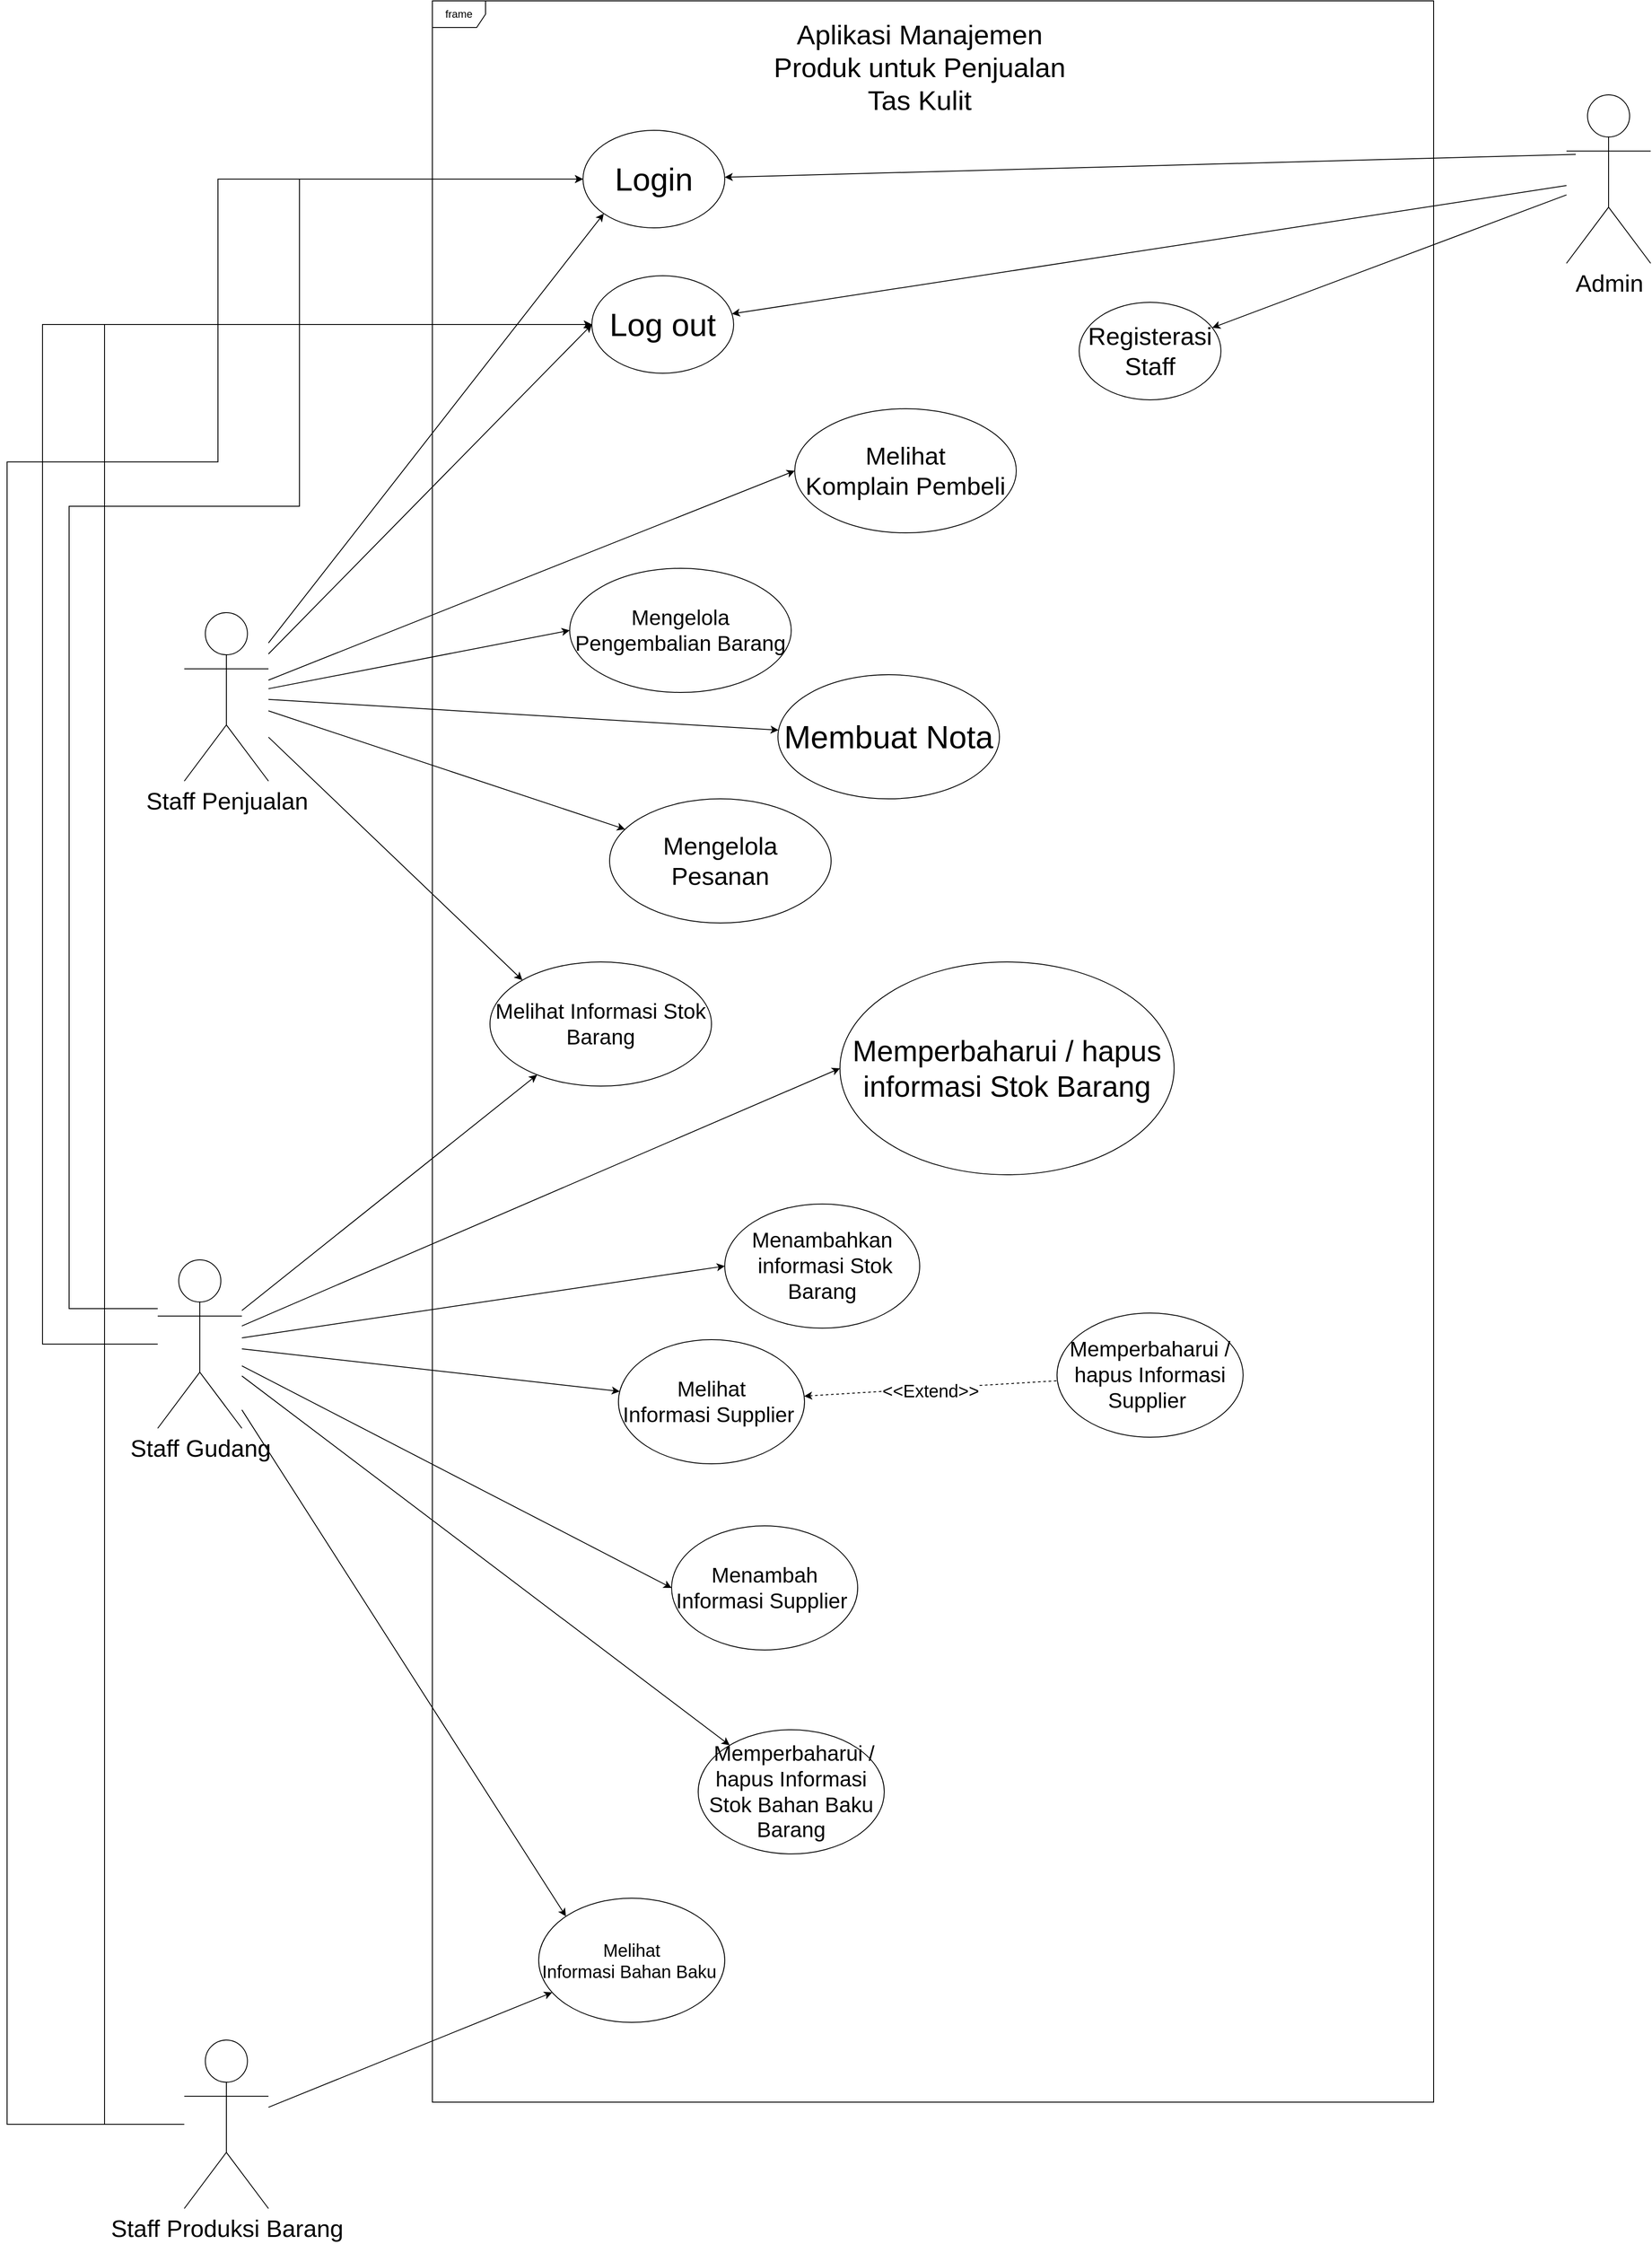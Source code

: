 <mxfile version="21.1.4" type="github">
  <diagram name="Page-1" id="xjvxwk_3kaTPLV7VPJxn">
    <mxGraphModel dx="2754" dy="2403" grid="1" gridSize="10" guides="1" tooltips="1" connect="1" arrows="1" fold="1" page="1" pageScale="1" pageWidth="1169" pageHeight="827" math="0" shadow="0">
      <root>
        <mxCell id="0" />
        <mxCell id="1" parent="0" />
        <mxCell id="IXw6Qi-PNi6ADlv29cn4-34" style="rounded=0;orthogonalLoop=1;jettySize=auto;html=1;" parent="1" source="IXw6Qi-PNi6ADlv29cn4-1" target="IXw6Qi-PNi6ADlv29cn4-30" edge="1">
          <mxGeometry relative="1" as="geometry" />
        </mxCell>
        <mxCell id="IXw6Qi-PNi6ADlv29cn4-37" style="rounded=0;orthogonalLoop=1;jettySize=auto;html=1;entryX=0;entryY=0.5;entryDx=0;entryDy=0;" parent="1" source="IXw6Qi-PNi6ADlv29cn4-1" target="IXw6Qi-PNi6ADlv29cn4-35" edge="1">
          <mxGeometry relative="1" as="geometry" />
        </mxCell>
        <mxCell id="IXw6Qi-PNi6ADlv29cn4-61" style="edgeStyle=none;rounded=0;orthogonalLoop=1;jettySize=auto;html=1;" parent="1" source="IXw6Qi-PNi6ADlv29cn4-1" target="IXw6Qi-PNi6ADlv29cn4-49" edge="1">
          <mxGeometry relative="1" as="geometry" />
        </mxCell>
        <mxCell id="IXw6Qi-PNi6ADlv29cn4-66" style="edgeStyle=none;rounded=0;orthogonalLoop=1;jettySize=auto;html=1;entryX=0;entryY=0;entryDx=0;entryDy=0;" parent="1" source="IXw6Qi-PNi6ADlv29cn4-1" target="IXw6Qi-PNi6ADlv29cn4-50" edge="1">
          <mxGeometry relative="1" as="geometry" />
        </mxCell>
        <mxCell id="IXw6Qi-PNi6ADlv29cn4-67" style="edgeStyle=orthogonalEdgeStyle;rounded=0;orthogonalLoop=1;jettySize=auto;html=1;" parent="1" source="IXw6Qi-PNi6ADlv29cn4-1" target="IXw6Qi-PNi6ADlv29cn4-13" edge="1">
          <mxGeometry relative="1" as="geometry">
            <Array as="points">
              <mxPoint x="100" y="805" />
              <mxPoint x="100" y="-100" />
              <mxPoint x="360" y="-100" />
              <mxPoint x="360" y="-469" />
            </Array>
          </mxGeometry>
        </mxCell>
        <mxCell id="IXw6Qi-PNi6ADlv29cn4-69" style="edgeStyle=none;rounded=0;orthogonalLoop=1;jettySize=auto;html=1;entryX=0;entryY=0.5;entryDx=0;entryDy=0;" parent="1" source="IXw6Qi-PNi6ADlv29cn4-1" target="IXw6Qi-PNi6ADlv29cn4-68" edge="1">
          <mxGeometry relative="1" as="geometry" />
        </mxCell>
        <mxCell id="IXw6Qi-PNi6ADlv29cn4-82" style="edgeStyle=elbowEdgeStyle;rounded=0;orthogonalLoop=1;jettySize=auto;html=1;" parent="1" source="IXw6Qi-PNi6ADlv29cn4-1" target="IXw6Qi-PNi6ADlv29cn4-80" edge="1">
          <mxGeometry relative="1" as="geometry">
            <Array as="points">
              <mxPoint x="70" y="270" />
            </Array>
          </mxGeometry>
        </mxCell>
        <mxCell id="ZU9HFq3ehsjZUplSAfVW-4" style="rounded=0;orthogonalLoop=1;jettySize=auto;html=1;" parent="1" source="IXw6Qi-PNi6ADlv29cn4-1" target="IXw6Qi-PNi6ADlv29cn4-28" edge="1">
          <mxGeometry relative="1" as="geometry" />
        </mxCell>
        <mxCell id="ZU9HFq3ehsjZUplSAfVW-11" style="rounded=0;orthogonalLoop=1;jettySize=auto;html=1;entryX=0;entryY=0.5;entryDx=0;entryDy=0;" parent="1" source="IXw6Qi-PNi6ADlv29cn4-1" target="IXw6Qi-PNi6ADlv29cn4-25" edge="1">
          <mxGeometry relative="1" as="geometry" />
        </mxCell>
        <mxCell id="IXw6Qi-PNi6ADlv29cn4-1" value="Staff Gudang" style="shape=umlActor;verticalLabelPosition=bottom;verticalAlign=top;html=1;fontSize=27;" parent="1" vertex="1">
          <mxGeometry x="200" y="750" width="95" height="190" as="geometry" />
        </mxCell>
        <mxCell id="IXw6Qi-PNi6ADlv29cn4-6" value="frame" style="shape=umlFrame;whiteSpace=wrap;html=1;pointerEvents=0;" parent="1" vertex="1">
          <mxGeometry x="510" y="-670" width="1130" height="2370" as="geometry" />
        </mxCell>
        <mxCell id="IXw6Qi-PNi6ADlv29cn4-13" value="&lt;font style=&quot;font-size: 36px;&quot;&gt;Login&lt;/font&gt;" style="ellipse;whiteSpace=wrap;html=1;fontSize=20;" parent="1" vertex="1">
          <mxGeometry x="680" y="-524" width="160" height="110" as="geometry" />
        </mxCell>
        <mxCell id="IXw6Qi-PNi6ADlv29cn4-17" style="edgeStyle=orthogonalEdgeStyle;rounded=0;orthogonalLoop=1;jettySize=auto;html=1;exitX=0.5;exitY=1;exitDx=0;exitDy=0;" parent="1" edge="1">
          <mxGeometry relative="1" as="geometry">
            <mxPoint x="800" y="873" as="sourcePoint" />
            <mxPoint x="800" y="873" as="targetPoint" />
          </mxGeometry>
        </mxCell>
        <mxCell id="IXw6Qi-PNi6ADlv29cn4-53" style="edgeStyle=none;rounded=0;orthogonalLoop=1;jettySize=auto;html=1;entryX=0;entryY=1;entryDx=0;entryDy=0;" parent="1" source="IXw6Qi-PNi6ADlv29cn4-23" target="IXw6Qi-PNi6ADlv29cn4-13" edge="1">
          <mxGeometry relative="1" as="geometry" />
        </mxCell>
        <mxCell id="IXw6Qi-PNi6ADlv29cn4-64" style="edgeStyle=none;rounded=0;orthogonalLoop=1;jettySize=auto;html=1;entryX=0;entryY=0;entryDx=0;entryDy=0;" parent="1" source="IXw6Qi-PNi6ADlv29cn4-23" target="IXw6Qi-PNi6ADlv29cn4-49" edge="1">
          <mxGeometry relative="1" as="geometry" />
        </mxCell>
        <mxCell id="IXw6Qi-PNi6ADlv29cn4-74" style="edgeStyle=none;rounded=0;orthogonalLoop=1;jettySize=auto;html=1;entryX=0;entryY=0.5;entryDx=0;entryDy=0;" parent="1" source="IXw6Qi-PNi6ADlv29cn4-23" target="IXw6Qi-PNi6ADlv29cn4-73" edge="1">
          <mxGeometry relative="1" as="geometry" />
        </mxCell>
        <mxCell id="IXw6Qi-PNi6ADlv29cn4-75" style="edgeStyle=none;rounded=0;orthogonalLoop=1;jettySize=auto;html=1;entryX=0;entryY=0.5;entryDx=0;entryDy=0;" parent="1" source="IXw6Qi-PNi6ADlv29cn4-23" target="IXw6Qi-PNi6ADlv29cn4-72" edge="1">
          <mxGeometry relative="1" as="geometry" />
        </mxCell>
        <mxCell id="IXw6Qi-PNi6ADlv29cn4-76" style="edgeStyle=none;rounded=0;orthogonalLoop=1;jettySize=auto;html=1;" parent="1" source="IXw6Qi-PNi6ADlv29cn4-23" target="IXw6Qi-PNi6ADlv29cn4-71" edge="1">
          <mxGeometry relative="1" as="geometry" />
        </mxCell>
        <mxCell id="IXw6Qi-PNi6ADlv29cn4-77" style="edgeStyle=none;rounded=0;orthogonalLoop=1;jettySize=auto;html=1;" parent="1" source="IXw6Qi-PNi6ADlv29cn4-23" target="IXw6Qi-PNi6ADlv29cn4-70" edge="1">
          <mxGeometry relative="1" as="geometry" />
        </mxCell>
        <mxCell id="IXw6Qi-PNi6ADlv29cn4-81" style="edgeStyle=none;rounded=0;orthogonalLoop=1;jettySize=auto;html=1;entryX=0;entryY=0.5;entryDx=0;entryDy=0;" parent="1" source="IXw6Qi-PNi6ADlv29cn4-23" target="IXw6Qi-PNi6ADlv29cn4-80" edge="1">
          <mxGeometry relative="1" as="geometry" />
        </mxCell>
        <mxCell id="IXw6Qi-PNi6ADlv29cn4-23" value="Staff Penjualan" style="shape=umlActor;verticalLabelPosition=bottom;verticalAlign=top;html=1;fontSize=27;" parent="1" vertex="1">
          <mxGeometry x="230" y="20" width="95" height="190" as="geometry" />
        </mxCell>
        <mxCell id="IXw6Qi-PNi6ADlv29cn4-55" style="edgeStyle=orthogonalEdgeStyle;rounded=0;orthogonalLoop=1;jettySize=auto;html=1;" parent="1" source="IXw6Qi-PNi6ADlv29cn4-24" target="IXw6Qi-PNi6ADlv29cn4-13" edge="1">
          <mxGeometry relative="1" as="geometry">
            <Array as="points">
              <mxPoint x="30" y="1725" />
              <mxPoint x="30" y="-150" />
              <mxPoint x="268" y="-150" />
              <mxPoint x="268" y="-469" />
            </Array>
          </mxGeometry>
        </mxCell>
        <mxCell id="IXw6Qi-PNi6ADlv29cn4-65" style="edgeStyle=none;rounded=0;orthogonalLoop=1;jettySize=auto;html=1;" parent="1" source="IXw6Qi-PNi6ADlv29cn4-24" target="IXw6Qi-PNi6ADlv29cn4-50" edge="1">
          <mxGeometry relative="1" as="geometry" />
        </mxCell>
        <mxCell id="IXw6Qi-PNi6ADlv29cn4-83" style="edgeStyle=elbowEdgeStyle;rounded=0;orthogonalLoop=1;jettySize=auto;html=1;" parent="1" source="IXw6Qi-PNi6ADlv29cn4-24" target="IXw6Qi-PNi6ADlv29cn4-80" edge="1">
          <mxGeometry relative="1" as="geometry">
            <Array as="points">
              <mxPoint x="140" y="310" />
            </Array>
          </mxGeometry>
        </mxCell>
        <mxCell id="IXw6Qi-PNi6ADlv29cn4-24" value="Staff Produksi Barang" style="shape=umlActor;verticalLabelPosition=bottom;verticalAlign=top;html=1;fontSize=27;" parent="1" vertex="1">
          <mxGeometry x="230" y="1630" width="95" height="190" as="geometry" />
        </mxCell>
        <mxCell id="IXw6Qi-PNi6ADlv29cn4-25" value="&lt;font style=&quot;font-size: 33px;&quot;&gt;Memperbaharui&amp;nbsp;/ hapus informasi Stok Barang&lt;/font&gt;" style="ellipse;whiteSpace=wrap;html=1;fontSize=33;" parent="1" vertex="1">
          <mxGeometry x="970" y="414" width="377.14" height="240" as="geometry" />
        </mxCell>
        <mxCell id="IXw6Qi-PNi6ADlv29cn4-27" value="Aplikasi Manajemen Produk untuk Penjualan Tas Kulit" style="text;html=1;strokeColor=none;fillColor=none;align=center;verticalAlign=middle;whiteSpace=wrap;rounded=0;fontSize=31;" parent="1" vertex="1">
          <mxGeometry x="880" y="-610" width="360" height="30" as="geometry" />
        </mxCell>
        <mxCell id="IXw6Qi-PNi6ADlv29cn4-28" value="&lt;font style=&quot;font-size: 24px;&quot;&gt;&amp;nbsp;Memperbaharui&amp;nbsp;/ hapus Informasi Stok Bahan Baku Barang&lt;/font&gt;" style="ellipse;whiteSpace=wrap;html=1;fontSize=20;" parent="1" vertex="1">
          <mxGeometry x="810" y="1280" width="210" height="140" as="geometry" />
        </mxCell>
        <mxCell id="IXw6Qi-PNi6ADlv29cn4-29" value="&lt;font style=&quot;font-size: 24px;&quot;&gt;Memperbaharui / hapus Informasi Supplier&amp;nbsp;&lt;/font&gt;" style="ellipse;whiteSpace=wrap;html=1;fontSize=20;" parent="1" vertex="1">
          <mxGeometry x="1215" y="810" width="210" height="140" as="geometry" />
        </mxCell>
        <mxCell id="IXw6Qi-PNi6ADlv29cn4-43" value="&lt;font style=&quot;font-size: 20px;&quot;&gt;&amp;lt;&amp;lt;Extend&amp;gt;&amp;gt;&lt;/font&gt;" style="edgeStyle=none;rounded=0;orthogonalLoop=1;jettySize=auto;html=1;dashed=1;endArrow=none;endFill=0;startArrow=classic;startFill=1;" parent="1" source="IXw6Qi-PNi6ADlv29cn4-30" target="IXw6Qi-PNi6ADlv29cn4-29" edge="1">
          <mxGeometry x="-0.01" y="-2" relative="1" as="geometry">
            <Array as="points" />
            <mxPoint x="1" as="offset" />
          </mxGeometry>
        </mxCell>
        <mxCell id="IXw6Qi-PNi6ADlv29cn4-30" value="&lt;font style=&quot;font-size: 24px;&quot;&gt;Melihat&lt;br&gt;Informasi Supplier&amp;nbsp;&lt;/font&gt;" style="ellipse;whiteSpace=wrap;html=1;fontSize=20;" parent="1" vertex="1">
          <mxGeometry x="720" y="840" width="210" height="140" as="geometry" />
        </mxCell>
        <mxCell id="IXw6Qi-PNi6ADlv29cn4-35" value="&lt;font style=&quot;font-size: 24px;&quot;&gt;Menambah Informasi Supplier&amp;nbsp;&lt;/font&gt;" style="ellipse;whiteSpace=wrap;html=1;fontSize=20;" parent="1" vertex="1">
          <mxGeometry x="780" y="1050" width="210" height="140" as="geometry" />
        </mxCell>
        <mxCell id="IXw6Qi-PNi6ADlv29cn4-49" value="&lt;font style=&quot;font-size: 24px;&quot;&gt;Melihat Informasi Stok Barang&lt;/font&gt;" style="ellipse;whiteSpace=wrap;html=1;fontSize=20;" parent="1" vertex="1">
          <mxGeometry x="575" y="414" width="250" height="140" as="geometry" />
        </mxCell>
        <mxCell id="IXw6Qi-PNi6ADlv29cn4-50" value="Melihat&lt;br&gt;Informasi Bahan Baku&amp;nbsp;" style="ellipse;whiteSpace=wrap;html=1;fontSize=20;" parent="1" vertex="1">
          <mxGeometry x="630" y="1470" width="210" height="140" as="geometry" />
        </mxCell>
        <mxCell id="IXw6Qi-PNi6ADlv29cn4-79" style="edgeStyle=none;rounded=0;orthogonalLoop=1;jettySize=auto;html=1;" parent="1" source="IXw6Qi-PNi6ADlv29cn4-56" target="IXw6Qi-PNi6ADlv29cn4-78" edge="1">
          <mxGeometry relative="1" as="geometry" />
        </mxCell>
        <mxCell id="ZU9HFq3ehsjZUplSAfVW-8" style="rounded=0;orthogonalLoop=1;jettySize=auto;html=1;" parent="1" source="IXw6Qi-PNi6ADlv29cn4-56" target="IXw6Qi-PNi6ADlv29cn4-80" edge="1">
          <mxGeometry relative="1" as="geometry" />
        </mxCell>
        <mxCell id="IXw6Qi-PNi6ADlv29cn4-56" value="Admin" style="shape=umlActor;verticalLabelPosition=bottom;verticalAlign=top;html=1;fontSize=27;" parent="1" vertex="1">
          <mxGeometry x="1790" y="-564" width="95" height="190" as="geometry" />
        </mxCell>
        <mxCell id="IXw6Qi-PNi6ADlv29cn4-68" value="&lt;font style=&quot;font-size: 24px;&quot;&gt;Menambahkan&lt;br&gt;&amp;nbsp;informasi Stok Barang&lt;/font&gt;" style="ellipse;whiteSpace=wrap;html=1;fontSize=20;" parent="1" vertex="1">
          <mxGeometry x="840" y="687" width="220" height="140" as="geometry" />
        </mxCell>
        <mxCell id="IXw6Qi-PNi6ADlv29cn4-70" value="&lt;font style=&quot;font-size: 28px;&quot;&gt;Mengelola &lt;br&gt;Pesanan&lt;/font&gt;" style="ellipse;whiteSpace=wrap;html=1;fontSize=20;" parent="1" vertex="1">
          <mxGeometry x="710" y="230" width="250" height="140" as="geometry" />
        </mxCell>
        <mxCell id="IXw6Qi-PNi6ADlv29cn4-71" value="&lt;font style=&quot;font-size: 36px;&quot;&gt;Membuat Nota&lt;/font&gt;" style="ellipse;whiteSpace=wrap;html=1;fontSize=20;" parent="1" vertex="1">
          <mxGeometry x="900" y="90" width="250" height="140" as="geometry" />
        </mxCell>
        <mxCell id="IXw6Qi-PNi6ADlv29cn4-72" value="&lt;font style=&quot;font-size: 24px;&quot;&gt;Mengelola Pengembalian Barang&lt;/font&gt;" style="ellipse;whiteSpace=wrap;html=1;fontSize=20;" parent="1" vertex="1">
          <mxGeometry x="665" y="-30" width="250" height="140" as="geometry" />
        </mxCell>
        <mxCell id="IXw6Qi-PNi6ADlv29cn4-73" value="&lt;font style=&quot;font-size: 28px;&quot;&gt;Melihat &lt;br&gt;Komplain Pembeli&lt;/font&gt;" style="ellipse;whiteSpace=wrap;html=1;fontSize=20;" parent="1" vertex="1">
          <mxGeometry x="919" y="-210" width="250" height="140" as="geometry" />
        </mxCell>
        <mxCell id="IXw6Qi-PNi6ADlv29cn4-78" value="&lt;font style=&quot;font-size: 28px;&quot;&gt;Registerasi &lt;br&gt;Staff&lt;/font&gt;" style="ellipse;whiteSpace=wrap;html=1;fontSize=20;" parent="1" vertex="1">
          <mxGeometry x="1240" y="-330" width="160" height="110" as="geometry" />
        </mxCell>
        <mxCell id="IXw6Qi-PNi6ADlv29cn4-80" value="&lt;font style=&quot;font-size: 36px;&quot;&gt;Log out&lt;/font&gt;" style="ellipse;whiteSpace=wrap;html=1;fontSize=20;" parent="1" vertex="1">
          <mxGeometry x="690" y="-360" width="160" height="110" as="geometry" />
        </mxCell>
        <mxCell id="ZU9HFq3ehsjZUplSAfVW-5" style="edgeStyle=none;rounded=0;orthogonalLoop=1;jettySize=auto;html=1;exitX=0.11;exitY=0.353;exitDx=0;exitDy=0;exitPerimeter=0;" parent="1" source="IXw6Qi-PNi6ADlv29cn4-56" target="IXw6Qi-PNi6ADlv29cn4-13" edge="1">
          <mxGeometry relative="1" as="geometry">
            <mxPoint x="1880" y="-469" as="sourcePoint" />
            <mxPoint x="1432" y="-319" as="targetPoint" />
          </mxGeometry>
        </mxCell>
      </root>
    </mxGraphModel>
  </diagram>
</mxfile>
